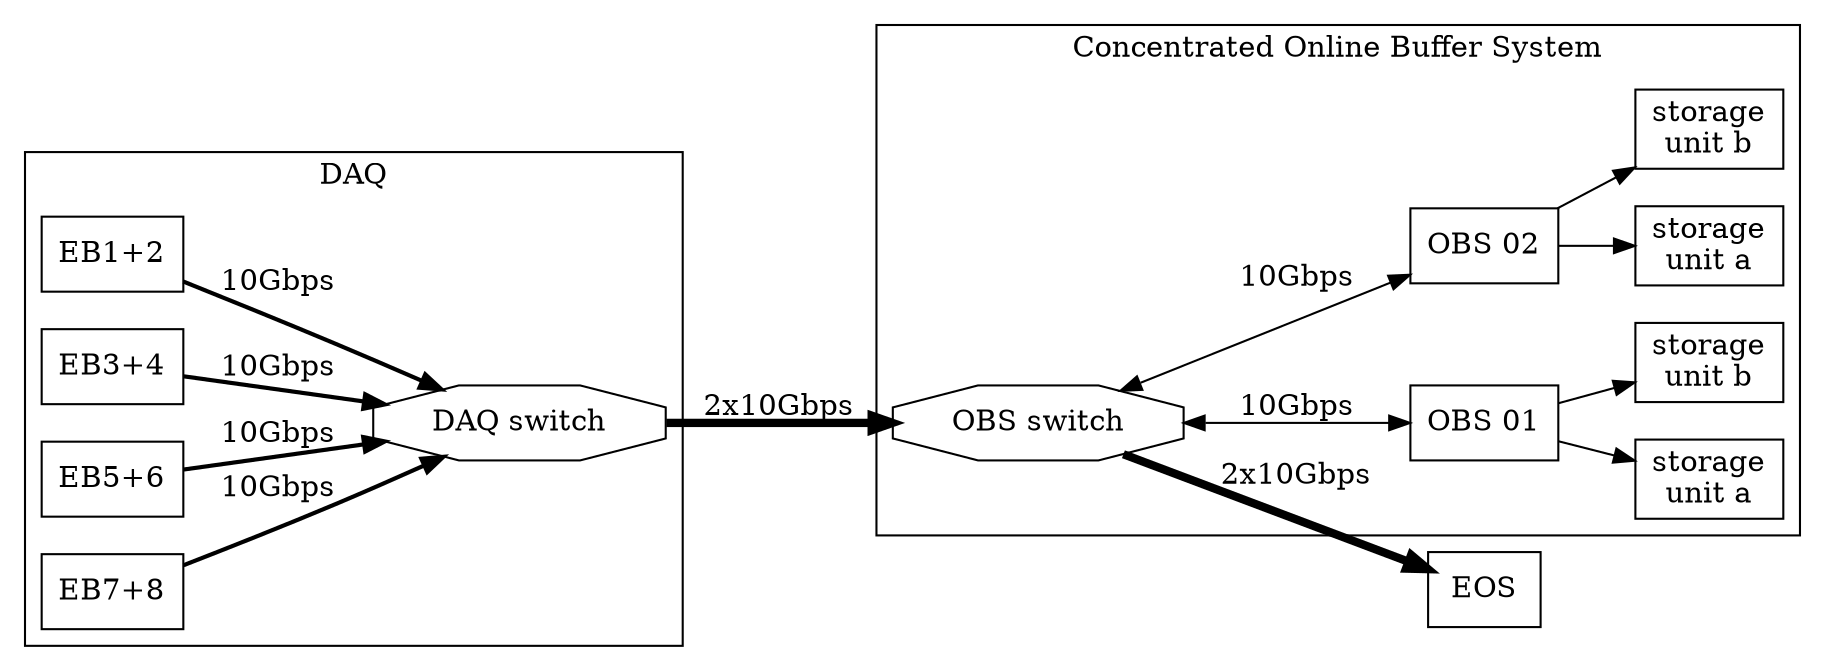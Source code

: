 digraph concentrated {
	newrank=true;
	
	rankdir=LR;

	node[shape=box];

	subgraph cluster_daq {
		daq1[label="EB1+2"];
		daq2[label="EB3+4"];
		daq3[label="EB5+6"];
		daq4[label="EB7+8"];
		swdaq[label="DAQ switch", shape=octagon];
		label="DAQ";
	}

	subgraph cluster_obs {
		swobs[label="OBS switch", shape=octagon];
		obs01[label="OBS 01"];
		obs02[label="OBS 02"];
		obss1a[label="storage\nunit a"];
		obss1b[label="storage\nunit b"];
		obss2a[label="storage\nunit a"];
		obss2b[label="storage\nunit b"];
		label="Concentrated Online Buffer System";
	}
	

	daq1->swdaq[label="10Gbps",penwidth=2];
	daq2->swdaq[label="10Gbps",penwidth=2];
	daq3->swdaq[label="10Gbps",penwidth=2];
	daq4->swdaq[label="10Gbps",penwidth=2];

	swdaq->swobs[label="2x10Gbps",penwidth=4];
	
	swobs->obs01[label="10Gbps",dir=both];
	swobs->obs02[label="10Gbps",dir=both];

	obs01->obss1a;
	obs01->obss1b;	
	obs02->obss2a;
	obs02->obss2b;	

	//	{rank=same;	eos;swobs;}
	swobs->EOS[label="2x10Gbps",penwidth=4,splines=false];
	
	
}